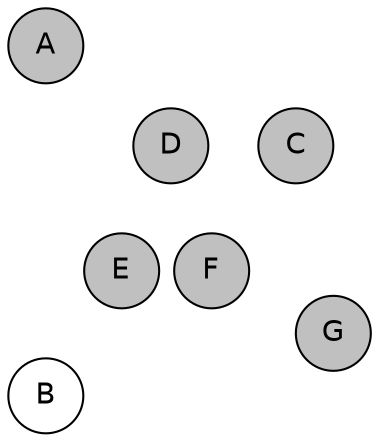 
graph {

layout = circo;
mindist = .1

node [shape = circle, fontname = Helvetica, margin = 0, style = filled]
edge [style=invis]

subgraph 1 {
	E -- F -- F# -- G -- G# -- A -- A# -- B -- C -- C# -- D -- D# -- E
}

C [fillcolor = gray];
C# [fillcolor = gray];
D [fillcolor = gray];
D# [fillcolor = cadetblue1];
E [fillcolor = gray];
F [fillcolor = gray];
F# [fillcolor = white];
G [fillcolor = gray];
G# [fillcolor = white];
A [fillcolor = gray];
A# [fillcolor = gray];
B [fillcolor = white];
}
